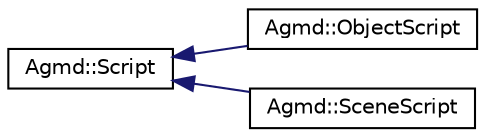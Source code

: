 digraph "Graphical Class Hierarchy"
{
  edge [fontname="Helvetica",fontsize="10",labelfontname="Helvetica",labelfontsize="10"];
  node [fontname="Helvetica",fontsize="10",shape=record];
  rankdir="LR";
  Node1 [label="Agmd::Script",height=0.2,width=0.4,color="black", fillcolor="white", style="filled",URL="$class_agmd_1_1_script.html"];
  Node1 -> Node2 [dir="back",color="midnightblue",fontsize="10",style="solid",fontname="Helvetica"];
  Node2 [label="Agmd::ObjectScript",height=0.2,width=0.4,color="black", fillcolor="white", style="filled",URL="$class_agmd_1_1_object_script.html"];
  Node1 -> Node3 [dir="back",color="midnightblue",fontsize="10",style="solid",fontname="Helvetica"];
  Node3 [label="Agmd::SceneScript",height=0.2,width=0.4,color="black", fillcolor="white", style="filled",URL="$class_agmd_1_1_scene_script.html"];
}
